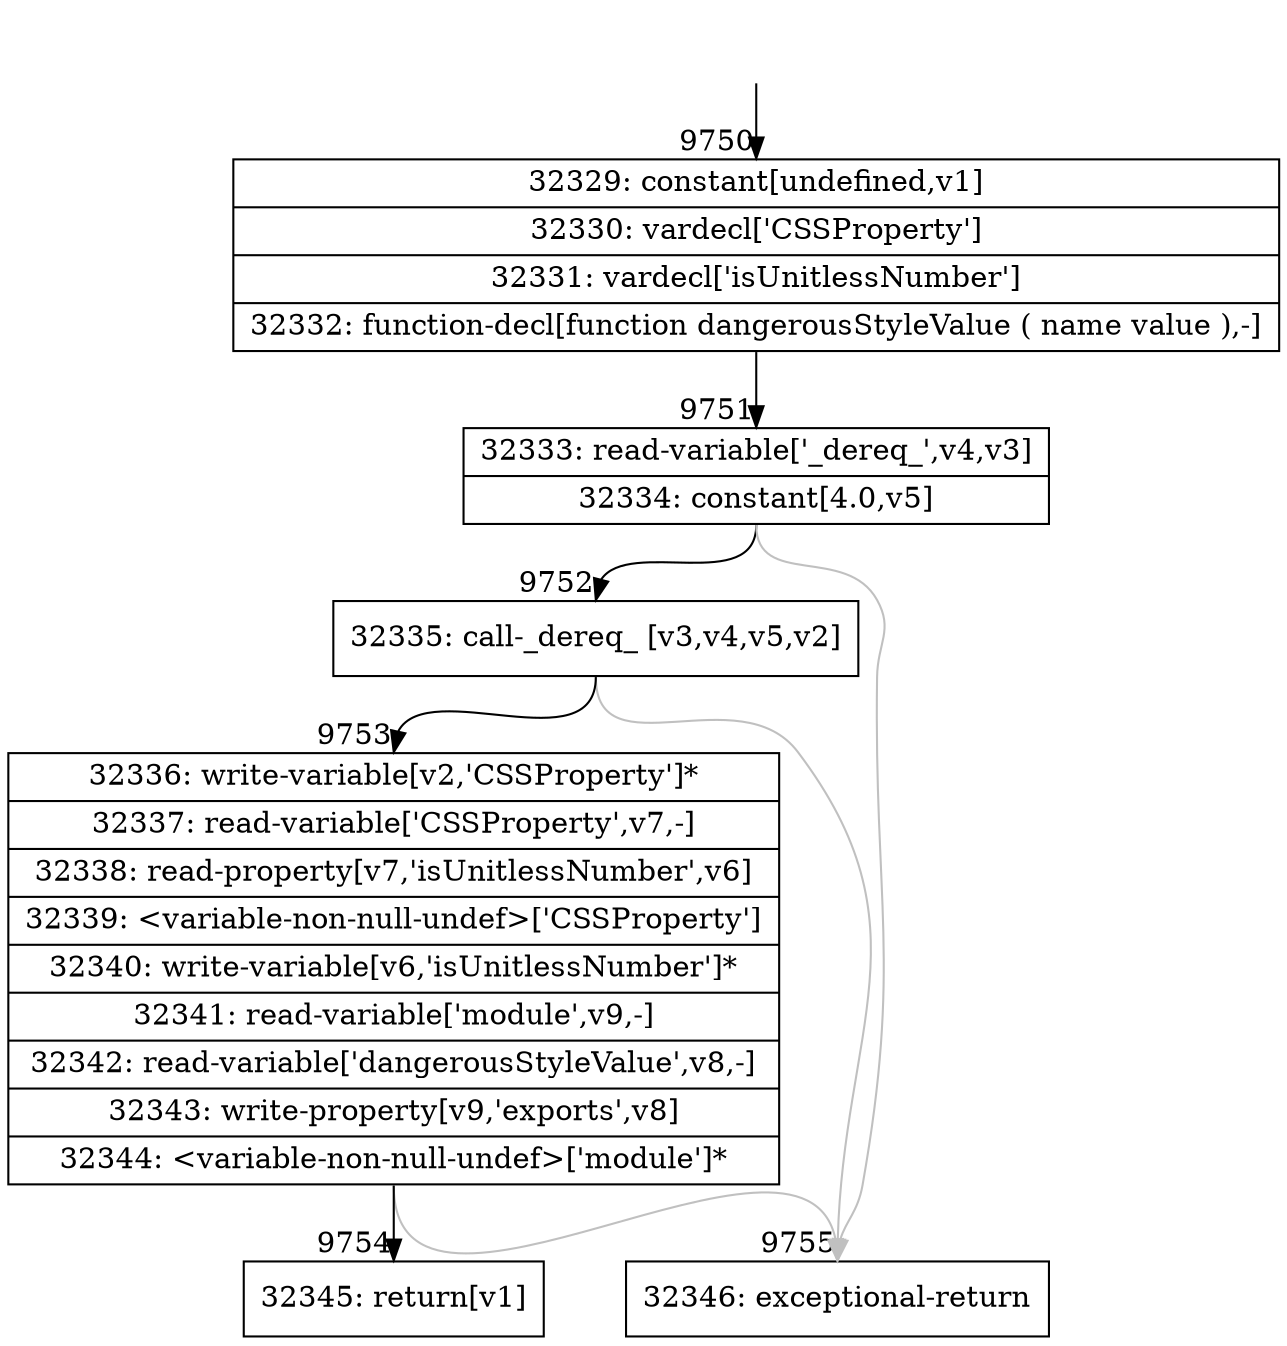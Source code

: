 digraph {
rankdir="TD"
BB_entry716[shape=none,label=""];
BB_entry716 -> BB9750 [tailport=s, headport=n, headlabel="    9750"]
BB9750 [shape=record label="{32329: constant[undefined,v1]|32330: vardecl['CSSProperty']|32331: vardecl['isUnitlessNumber']|32332: function-decl[function dangerousStyleValue ( name value ),-]}" ] 
BB9750 -> BB9751 [tailport=s, headport=n, headlabel="      9751"]
BB9751 [shape=record label="{32333: read-variable['_dereq_',v4,v3]|32334: constant[4.0,v5]}" ] 
BB9751 -> BB9752 [tailport=s, headport=n, headlabel="      9752"]
BB9751 -> BB9755 [tailport=s, headport=n, color=gray, headlabel="      9755"]
BB9752 [shape=record label="{32335: call-_dereq_ [v3,v4,v5,v2]}" ] 
BB9752 -> BB9753 [tailport=s, headport=n, headlabel="      9753"]
BB9752 -> BB9755 [tailport=s, headport=n, color=gray]
BB9753 [shape=record label="{32336: write-variable[v2,'CSSProperty']*|32337: read-variable['CSSProperty',v7,-]|32338: read-property[v7,'isUnitlessNumber',v6]|32339: \<variable-non-null-undef\>['CSSProperty']|32340: write-variable[v6,'isUnitlessNumber']*|32341: read-variable['module',v9,-]|32342: read-variable['dangerousStyleValue',v8,-]|32343: write-property[v9,'exports',v8]|32344: \<variable-non-null-undef\>['module']*}" ] 
BB9753 -> BB9754 [tailport=s, headport=n, headlabel="      9754"]
BB9753 -> BB9755 [tailport=s, headport=n, color=gray]
BB9754 [shape=record label="{32345: return[v1]}" ] 
BB9755 [shape=record label="{32346: exceptional-return}" ] 
//#$~ 17323
}
